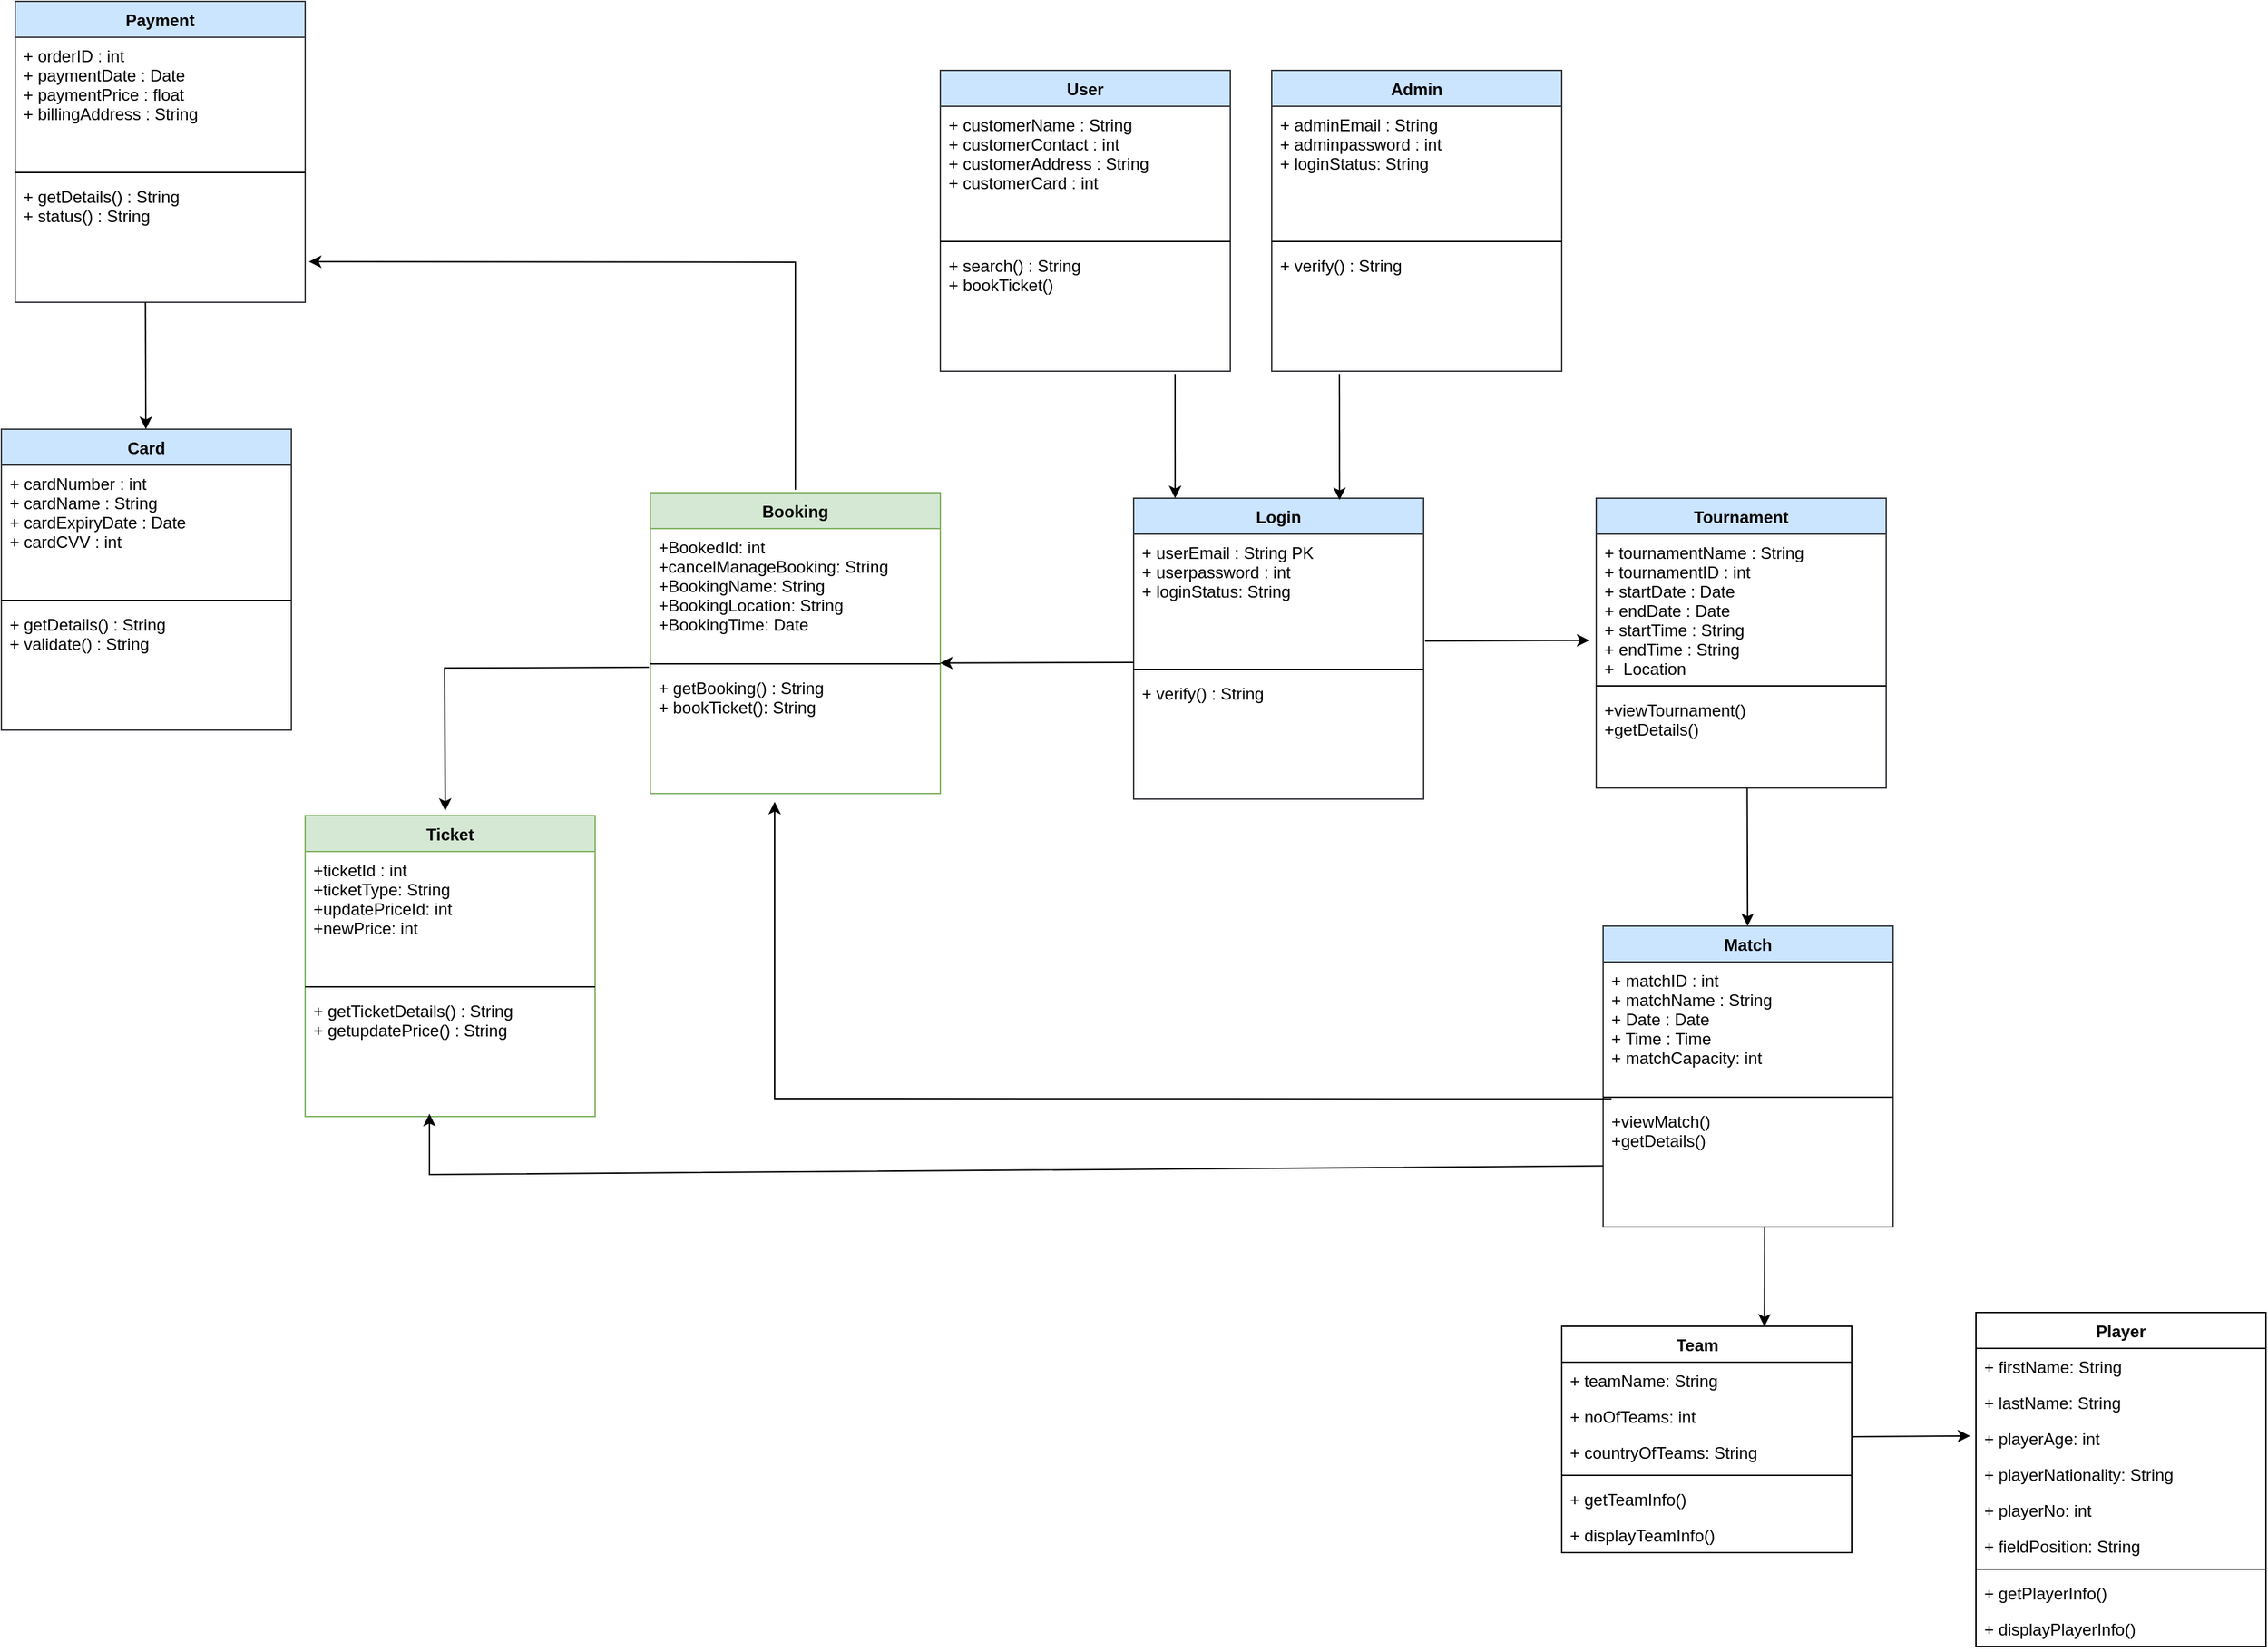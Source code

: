 <mxfile version="16.5.1" type="device"><diagram id="3vQWCCMsdnznFAsSoAzz" name="Page-1"><mxGraphModel dx="2237" dy="2495" grid="1" gridSize="10" guides="1" tooltips="1" connect="0" arrows="1" fold="1" page="1" pageScale="1" pageWidth="850" pageHeight="1100" math="0" shadow="0"><root><mxCell id="0"/><mxCell id="1" parent="0"/><mxCell id="2He61HrRKC17P1RRRX-F-1" value="Tournament" style="swimlane;fontStyle=1;align=center;verticalAlign=top;childLayout=stackLayout;horizontal=1;startSize=26;horizontalStack=0;resizeParent=1;resizeParentMax=0;resizeLast=0;collapsible=1;marginBottom=0;fillColor=#cce5ff;strokeColor=#36393d;" parent="1" vertex="1"><mxGeometry x="1915" y="280" width="210" height="210" as="geometry"><mxRectangle x="80" y="80" width="90" height="26" as="alternateBounds"/></mxGeometry></mxCell><mxCell id="2He61HrRKC17P1RRRX-F-2" value="+ tournamentName : String&#10;+ tournamentID : int &#10;+ startDate : Date&#10;+ endDate : Date&#10;+ startTime : String&#10;+ endTime : String&#10;+  Location" style="text;strokeColor=none;fillColor=none;align=left;verticalAlign=top;spacingLeft=4;spacingRight=4;overflow=hidden;rotatable=0;points=[[0,0.5],[1,0.5]];portConstraint=eastwest;" parent="2He61HrRKC17P1RRRX-F-1" vertex="1"><mxGeometry y="26" width="210" height="106" as="geometry"/></mxCell><mxCell id="2He61HrRKC17P1RRRX-F-3" value="" style="line;strokeWidth=1;fillColor=none;align=left;verticalAlign=middle;spacingTop=-1;spacingLeft=3;spacingRight=3;rotatable=0;labelPosition=right;points=[];portConstraint=eastwest;" parent="2He61HrRKC17P1RRRX-F-1" vertex="1"><mxGeometry y="132" width="210" height="8" as="geometry"/></mxCell><mxCell id="2He61HrRKC17P1RRRX-F-4" value="+viewTournament()&#10;+getDetails()" style="text;strokeColor=none;fillColor=none;align=left;verticalAlign=top;spacingLeft=4;spacingRight=4;overflow=hidden;rotatable=0;points=[[0,0.5],[1,0.5]];portConstraint=eastwest;" parent="2He61HrRKC17P1RRRX-F-1" vertex="1"><mxGeometry y="140" width="210" height="70" as="geometry"/></mxCell><mxCell id="2He61HrRKC17P1RRRX-F-8" value="Payment" style="swimlane;fontStyle=1;align=center;verticalAlign=top;childLayout=stackLayout;horizontal=1;startSize=26;horizontalStack=0;resizeParent=1;resizeParentMax=0;resizeLast=0;collapsible=1;marginBottom=0;fillColor=#cce5ff;strokeColor=#36393d;" parent="1" vertex="1"><mxGeometry x="770" y="-80" width="210" height="218" as="geometry"><mxRectangle x="80" y="80" width="90" height="26" as="alternateBounds"/></mxGeometry></mxCell><mxCell id="2He61HrRKC17P1RRRX-F-9" value="+ orderID : int&#10;+ paymentDate : Date&#10;+ paymentPrice : float&#10;+ billingAddress : String" style="text;strokeColor=none;fillColor=none;align=left;verticalAlign=top;spacingLeft=4;spacingRight=4;overflow=hidden;rotatable=0;points=[[0,0.5],[1,0.5]];portConstraint=eastwest;" parent="2He61HrRKC17P1RRRX-F-8" vertex="1"><mxGeometry y="26" width="210" height="94" as="geometry"/></mxCell><mxCell id="2He61HrRKC17P1RRRX-F-10" value="" style="line;strokeWidth=1;fillColor=none;align=left;verticalAlign=middle;spacingTop=-1;spacingLeft=3;spacingRight=3;rotatable=0;labelPosition=right;points=[];portConstraint=eastwest;" parent="2He61HrRKC17P1RRRX-F-8" vertex="1"><mxGeometry y="120" width="210" height="8" as="geometry"/></mxCell><mxCell id="2He61HrRKC17P1RRRX-F-11" value="+ getDetails() : String&#10;+ status() : String" style="text;strokeColor=none;fillColor=none;align=left;verticalAlign=top;spacingLeft=4;spacingRight=4;overflow=hidden;rotatable=0;points=[[0,0.5],[1,0.5]];portConstraint=eastwest;" parent="2He61HrRKC17P1RRRX-F-8" vertex="1"><mxGeometry y="128" width="210" height="90" as="geometry"/></mxCell><mxCell id="2He61HrRKC17P1RRRX-F-12" value="Card" style="swimlane;fontStyle=1;align=center;verticalAlign=top;childLayout=stackLayout;horizontal=1;startSize=26;horizontalStack=0;resizeParent=1;resizeParentMax=0;resizeLast=0;collapsible=1;marginBottom=0;fillColor=#cce5ff;strokeColor=#36393d;" parent="1" vertex="1"><mxGeometry x="760" y="230" width="210" height="218" as="geometry"><mxRectangle x="80" y="80" width="90" height="26" as="alternateBounds"/></mxGeometry></mxCell><mxCell id="2He61HrRKC17P1RRRX-F-13" value="+ cardNumber : int&#10;+ cardName : String&#10;+ cardExpiryDate : Date&#10;+ cardCVV : int" style="text;strokeColor=none;fillColor=none;align=left;verticalAlign=top;spacingLeft=4;spacingRight=4;overflow=hidden;rotatable=0;points=[[0,0.5],[1,0.5]];portConstraint=eastwest;" parent="2He61HrRKC17P1RRRX-F-12" vertex="1"><mxGeometry y="26" width="210" height="94" as="geometry"/></mxCell><mxCell id="2He61HrRKC17P1RRRX-F-14" value="" style="line;strokeWidth=1;fillColor=none;align=left;verticalAlign=middle;spacingTop=-1;spacingLeft=3;spacingRight=3;rotatable=0;labelPosition=right;points=[];portConstraint=eastwest;" parent="2He61HrRKC17P1RRRX-F-12" vertex="1"><mxGeometry y="120" width="210" height="8" as="geometry"/></mxCell><mxCell id="2He61HrRKC17P1RRRX-F-15" value="+ getDetails() : String&#10;+ validate() : String" style="text;strokeColor=none;fillColor=none;align=left;verticalAlign=top;spacingLeft=4;spacingRight=4;overflow=hidden;rotatable=0;points=[[0,0.5],[1,0.5]];portConstraint=eastwest;" parent="2He61HrRKC17P1RRRX-F-12" vertex="1"><mxGeometry y="128" width="210" height="90" as="geometry"/></mxCell><mxCell id="2He61HrRKC17P1RRRX-F-16" value="User" style="swimlane;fontStyle=1;align=center;verticalAlign=top;childLayout=stackLayout;horizontal=1;startSize=26;horizontalStack=0;resizeParent=1;resizeParentMax=0;resizeLast=0;collapsible=1;marginBottom=0;fillColor=#cce5ff;strokeColor=#36393d;" parent="1" vertex="1"><mxGeometry x="1440" y="-30" width="210" height="218" as="geometry"><mxRectangle x="80" y="80" width="90" height="26" as="alternateBounds"/></mxGeometry></mxCell><mxCell id="2He61HrRKC17P1RRRX-F-17" value="+ customerName : String&#10;+ customerContact : int &#10;+ customerAddress : String&#10;+ customerCard : int" style="text;strokeColor=none;fillColor=none;align=left;verticalAlign=top;spacingLeft=4;spacingRight=4;overflow=hidden;rotatable=0;points=[[0,0.5],[1,0.5]];portConstraint=eastwest;" parent="2He61HrRKC17P1RRRX-F-16" vertex="1"><mxGeometry y="26" width="210" height="94" as="geometry"/></mxCell><mxCell id="2He61HrRKC17P1RRRX-F-18" value="" style="line;strokeWidth=1;fillColor=none;align=left;verticalAlign=middle;spacingTop=-1;spacingLeft=3;spacingRight=3;rotatable=0;labelPosition=right;points=[];portConstraint=eastwest;" parent="2He61HrRKC17P1RRRX-F-16" vertex="1"><mxGeometry y="120" width="210" height="8" as="geometry"/></mxCell><mxCell id="2He61HrRKC17P1RRRX-F-19" value="+ search() : String&#10;+ bookTicket()" style="text;strokeColor=none;fillColor=none;align=left;verticalAlign=top;spacingLeft=4;spacingRight=4;overflow=hidden;rotatable=0;points=[[0,0.5],[1,0.5]];portConstraint=eastwest;" parent="2He61HrRKC17P1RRRX-F-16" vertex="1"><mxGeometry y="128" width="210" height="90" as="geometry"/></mxCell><mxCell id="2He61HrRKC17P1RRRX-F-20" value="Login" style="swimlane;fontStyle=1;align=center;verticalAlign=top;childLayout=stackLayout;horizontal=1;startSize=26;horizontalStack=0;resizeParent=1;resizeParentMax=0;resizeLast=0;collapsible=1;marginBottom=0;fillColor=#cce5ff;strokeColor=#36393d;" parent="1" vertex="1"><mxGeometry x="1580" y="280" width="210" height="218" as="geometry"><mxRectangle x="80" y="80" width="90" height="26" as="alternateBounds"/></mxGeometry></mxCell><mxCell id="2He61HrRKC17P1RRRX-F-21" value="+ userEmail : String PK&#10;+ userpassword : int &#10;+ loginStatus: String&#10;" style="text;strokeColor=none;fillColor=none;align=left;verticalAlign=top;spacingLeft=4;spacingRight=4;overflow=hidden;rotatable=0;points=[[0,0.5],[1,0.5]];portConstraint=eastwest;" parent="2He61HrRKC17P1RRRX-F-20" vertex="1"><mxGeometry y="26" width="210" height="94" as="geometry"/></mxCell><mxCell id="2He61HrRKC17P1RRRX-F-22" value="" style="line;strokeWidth=1;fillColor=none;align=left;verticalAlign=middle;spacingTop=-1;spacingLeft=3;spacingRight=3;rotatable=0;labelPosition=right;points=[];portConstraint=eastwest;" parent="2He61HrRKC17P1RRRX-F-20" vertex="1"><mxGeometry y="120" width="210" height="8" as="geometry"/></mxCell><mxCell id="2He61HrRKC17P1RRRX-F-23" value="+ verify() : String&#10;" style="text;strokeColor=none;fillColor=none;align=left;verticalAlign=top;spacingLeft=4;spacingRight=4;overflow=hidden;rotatable=0;points=[[0,0.5],[1,0.5]];portConstraint=eastwest;" parent="2He61HrRKC17P1RRRX-F-20" vertex="1"><mxGeometry y="128" width="210" height="90" as="geometry"/></mxCell><mxCell id="2He61HrRKC17P1RRRX-F-24" value="Admin" style="swimlane;fontStyle=1;align=center;verticalAlign=top;childLayout=stackLayout;horizontal=1;startSize=26;horizontalStack=0;resizeParent=1;resizeParentMax=0;resizeLast=0;collapsible=1;marginBottom=0;fillColor=#cce5ff;strokeColor=#36393d;" parent="1" vertex="1"><mxGeometry x="1680" y="-30" width="210" height="218" as="geometry"><mxRectangle x="80" y="80" width="90" height="26" as="alternateBounds"/></mxGeometry></mxCell><mxCell id="2He61HrRKC17P1RRRX-F-25" value="+ adminEmail : String&#10;+ adminpassword : int &#10;+ loginStatus: String&#10;" style="text;strokeColor=none;fillColor=none;align=left;verticalAlign=top;spacingLeft=4;spacingRight=4;overflow=hidden;rotatable=0;points=[[0,0.5],[1,0.5]];portConstraint=eastwest;" parent="2He61HrRKC17P1RRRX-F-24" vertex="1"><mxGeometry y="26" width="210" height="94" as="geometry"/></mxCell><mxCell id="2He61HrRKC17P1RRRX-F-26" value="" style="line;strokeWidth=1;fillColor=none;align=left;verticalAlign=middle;spacingTop=-1;spacingLeft=3;spacingRight=3;rotatable=0;labelPosition=right;points=[];portConstraint=eastwest;" parent="2He61HrRKC17P1RRRX-F-24" vertex="1"><mxGeometry y="120" width="210" height="8" as="geometry"/></mxCell><mxCell id="2He61HrRKC17P1RRRX-F-27" value="+ verify() : String &#10;" style="text;strokeColor=none;fillColor=none;align=left;verticalAlign=top;spacingLeft=4;spacingRight=4;overflow=hidden;rotatable=0;points=[[0,0.5],[1,0.5]];portConstraint=eastwest;" parent="2He61HrRKC17P1RRRX-F-24" vertex="1"><mxGeometry y="128" width="210" height="90" as="geometry"/></mxCell><mxCell id="BkMYq1b999UjwdwLUqjT-1" value="Match" style="swimlane;fontStyle=1;align=center;verticalAlign=top;childLayout=stackLayout;horizontal=1;startSize=26;horizontalStack=0;resizeParent=1;resizeParentMax=0;resizeLast=0;collapsible=1;marginBottom=0;fillColor=#cce5ff;strokeColor=#36393d;" parent="1" vertex="1"><mxGeometry x="1920" y="590" width="210" height="218" as="geometry"><mxRectangle x="80" y="80" width="90" height="26" as="alternateBounds"/></mxGeometry></mxCell><mxCell id="BkMYq1b999UjwdwLUqjT-2" value="+ matchID : int&#10;+ matchName : String&#10;+ Date : Date&#10;+ Time : Time&#10;+ matchCapacity: int" style="text;strokeColor=none;fillColor=none;align=left;verticalAlign=top;spacingLeft=4;spacingRight=4;overflow=hidden;rotatable=0;points=[[0,0.5],[1,0.5]];portConstraint=eastwest;" parent="BkMYq1b999UjwdwLUqjT-1" vertex="1"><mxGeometry y="26" width="210" height="94" as="geometry"/></mxCell><mxCell id="BkMYq1b999UjwdwLUqjT-3" value="" style="line;strokeWidth=1;fillColor=none;align=left;verticalAlign=middle;spacingTop=-1;spacingLeft=3;spacingRight=3;rotatable=0;labelPosition=right;points=[];portConstraint=eastwest;" parent="BkMYq1b999UjwdwLUqjT-1" vertex="1"><mxGeometry y="120" width="210" height="8" as="geometry"/></mxCell><mxCell id="BkMYq1b999UjwdwLUqjT-4" value="+viewMatch()&#10;+getDetails()" style="text;strokeColor=none;fillColor=none;align=left;verticalAlign=top;spacingLeft=4;spacingRight=4;overflow=hidden;rotatable=0;points=[[0,0.5],[1,0.5]];portConstraint=eastwest;" parent="BkMYq1b999UjwdwLUqjT-1" vertex="1"><mxGeometry y="128" width="210" height="90" as="geometry"/></mxCell><mxCell id="DRUSvfGEoB0nMEpfRxhF-1" value="Team    " style="swimlane;fontStyle=1;align=center;verticalAlign=top;childLayout=stackLayout;horizontal=1;startSize=26;horizontalStack=0;resizeParent=1;resizeParentMax=0;resizeLast=0;collapsible=1;marginBottom=0;" parent="1" vertex="1"><mxGeometry x="1890" y="880" width="210" height="164" as="geometry"/></mxCell><mxCell id="DRUSvfGEoB0nMEpfRxhF-2" value="+ teamName: String" style="text;strokeColor=none;fillColor=none;align=left;verticalAlign=top;spacingLeft=4;spacingRight=4;overflow=hidden;rotatable=0;points=[[0,0.5],[1,0.5]];portConstraint=eastwest;" parent="DRUSvfGEoB0nMEpfRxhF-1" vertex="1"><mxGeometry y="26" width="210" height="26" as="geometry"/></mxCell><mxCell id="DRUSvfGEoB0nMEpfRxhF-3" value="+ noOfTeams: int" style="text;strokeColor=none;fillColor=none;align=left;verticalAlign=top;spacingLeft=4;spacingRight=4;overflow=hidden;rotatable=0;points=[[0,0.5],[1,0.5]];portConstraint=eastwest;" parent="DRUSvfGEoB0nMEpfRxhF-1" vertex="1"><mxGeometry y="52" width="210" height="26" as="geometry"/></mxCell><mxCell id="DRUSvfGEoB0nMEpfRxhF-4" value="+ countryOfTeams: String" style="text;strokeColor=none;fillColor=none;align=left;verticalAlign=top;spacingLeft=4;spacingRight=4;overflow=hidden;rotatable=0;points=[[0,0.5],[1,0.5]];portConstraint=eastwest;" parent="DRUSvfGEoB0nMEpfRxhF-1" vertex="1"><mxGeometry y="78" width="210" height="26" as="geometry"/></mxCell><mxCell id="DRUSvfGEoB0nMEpfRxhF-5" value="" style="line;strokeWidth=1;fillColor=none;align=left;verticalAlign=middle;spacingTop=-1;spacingLeft=3;spacingRight=3;rotatable=0;labelPosition=right;points=[];portConstraint=eastwest;" parent="DRUSvfGEoB0nMEpfRxhF-1" vertex="1"><mxGeometry y="104" width="210" height="8" as="geometry"/></mxCell><mxCell id="DRUSvfGEoB0nMEpfRxhF-6" value="+ getTeamInfo()" style="text;strokeColor=none;fillColor=none;align=left;verticalAlign=top;spacingLeft=4;spacingRight=4;overflow=hidden;rotatable=0;points=[[0,0.5],[1,0.5]];portConstraint=eastwest;" parent="DRUSvfGEoB0nMEpfRxhF-1" vertex="1"><mxGeometry y="112" width="210" height="26" as="geometry"/></mxCell><mxCell id="DRUSvfGEoB0nMEpfRxhF-7" value="+ displayTeamInfo()" style="text;strokeColor=none;fillColor=none;align=left;verticalAlign=top;spacingLeft=4;spacingRight=4;overflow=hidden;rotatable=0;points=[[0,0.5],[1,0.5]];portConstraint=eastwest;" parent="DRUSvfGEoB0nMEpfRxhF-1" vertex="1"><mxGeometry y="138" width="210" height="26" as="geometry"/></mxCell><mxCell id="DRUSvfGEoB0nMEpfRxhF-8" value="Player" style="swimlane;fontStyle=1;align=center;verticalAlign=top;childLayout=stackLayout;horizontal=1;startSize=26;horizontalStack=0;resizeParent=1;resizeParentMax=0;resizeLast=0;collapsible=1;marginBottom=0;" parent="1" vertex="1"><mxGeometry x="2190" y="870" width="210" height="242" as="geometry"/></mxCell><mxCell id="DRUSvfGEoB0nMEpfRxhF-9" value="+ firstName: String" style="text;strokeColor=none;fillColor=none;align=left;verticalAlign=top;spacingLeft=4;spacingRight=4;overflow=hidden;rotatable=0;points=[[0,0.5],[1,0.5]];portConstraint=eastwest;" parent="DRUSvfGEoB0nMEpfRxhF-8" vertex="1"><mxGeometry y="26" width="210" height="26" as="geometry"/></mxCell><mxCell id="DRUSvfGEoB0nMEpfRxhF-10" value="+ lastName: String" style="text;strokeColor=none;fillColor=none;align=left;verticalAlign=top;spacingLeft=4;spacingRight=4;overflow=hidden;rotatable=0;points=[[0,0.5],[1,0.5]];portConstraint=eastwest;" parent="DRUSvfGEoB0nMEpfRxhF-8" vertex="1"><mxGeometry y="52" width="210" height="26" as="geometry"/></mxCell><mxCell id="DRUSvfGEoB0nMEpfRxhF-11" value="+ playerAge: int" style="text;strokeColor=none;fillColor=none;align=left;verticalAlign=top;spacingLeft=4;spacingRight=4;overflow=hidden;rotatable=0;points=[[0,0.5],[1,0.5]];portConstraint=eastwest;" parent="DRUSvfGEoB0nMEpfRxhF-8" vertex="1"><mxGeometry y="78" width="210" height="26" as="geometry"/></mxCell><mxCell id="DRUSvfGEoB0nMEpfRxhF-12" value="+ playerNationality: String" style="text;strokeColor=none;fillColor=none;align=left;verticalAlign=top;spacingLeft=4;spacingRight=4;overflow=hidden;rotatable=0;points=[[0,0.5],[1,0.5]];portConstraint=eastwest;" parent="DRUSvfGEoB0nMEpfRxhF-8" vertex="1"><mxGeometry y="104" width="210" height="26" as="geometry"/></mxCell><mxCell id="DRUSvfGEoB0nMEpfRxhF-13" value="+ playerNo: int" style="text;strokeColor=none;fillColor=none;align=left;verticalAlign=top;spacingLeft=4;spacingRight=4;overflow=hidden;rotatable=0;points=[[0,0.5],[1,0.5]];portConstraint=eastwest;" parent="DRUSvfGEoB0nMEpfRxhF-8" vertex="1"><mxGeometry y="130" width="210" height="26" as="geometry"/></mxCell><mxCell id="DRUSvfGEoB0nMEpfRxhF-14" value="+ fieldPosition: String" style="text;strokeColor=none;fillColor=none;align=left;verticalAlign=top;spacingLeft=4;spacingRight=4;overflow=hidden;rotatable=0;points=[[0,0.5],[1,0.5]];portConstraint=eastwest;" parent="DRUSvfGEoB0nMEpfRxhF-8" vertex="1"><mxGeometry y="156" width="210" height="26" as="geometry"/></mxCell><mxCell id="DRUSvfGEoB0nMEpfRxhF-15" value="" style="line;strokeWidth=1;fillColor=none;align=left;verticalAlign=middle;spacingTop=-1;spacingLeft=3;spacingRight=3;rotatable=0;labelPosition=right;points=[];portConstraint=eastwest;" parent="DRUSvfGEoB0nMEpfRxhF-8" vertex="1"><mxGeometry y="182" width="210" height="8" as="geometry"/></mxCell><mxCell id="DRUSvfGEoB0nMEpfRxhF-16" value="+ getPlayerInfo()" style="text;strokeColor=none;fillColor=none;align=left;verticalAlign=top;spacingLeft=4;spacingRight=4;overflow=hidden;rotatable=0;points=[[0,0.5],[1,0.5]];portConstraint=eastwest;" parent="DRUSvfGEoB0nMEpfRxhF-8" vertex="1"><mxGeometry y="190" width="210" height="26" as="geometry"/></mxCell><mxCell id="DRUSvfGEoB0nMEpfRxhF-17" value="+ displayPlayerInfo()" style="text;strokeColor=none;fillColor=none;align=left;verticalAlign=top;spacingLeft=4;spacingRight=4;overflow=hidden;rotatable=0;points=[[0,0.5],[1,0.5]];portConstraint=eastwest;" parent="DRUSvfGEoB0nMEpfRxhF-8" vertex="1"><mxGeometry y="216" width="210" height="26" as="geometry"/></mxCell><mxCell id="UNvpTDkAvXKIMe2fOX3K-2" value="" style="endArrow=classic;html=1;rounded=0;exitX=-0.027;exitY=0.733;exitDx=0;exitDy=0;exitPerimeter=0;entryX=-0.02;entryY=0.441;entryDx=0;entryDy=0;entryPerimeter=0;" edge="1" parent="DRUSvfGEoB0nMEpfRxhF-8" target="DRUSvfGEoB0nMEpfRxhF-11"><mxGeometry width="50" height="50" relative="1" as="geometry"><mxPoint x="-90.0" y="90" as="sourcePoint"/><mxPoint x="113.15" y="262.15" as="targetPoint"/></mxGeometry></mxCell><mxCell id="DYztdvusBkygnYB6IpJt-1" value="Booking" style="swimlane;fontStyle=1;align=center;verticalAlign=top;childLayout=stackLayout;horizontal=1;startSize=26;horizontalStack=0;resizeParent=1;resizeParentMax=0;resizeLast=0;collapsible=1;marginBottom=0;fillColor=#d5e8d4;strokeColor=#82b366;" parent="1" vertex="1"><mxGeometry x="1230" y="276" width="210" height="218" as="geometry"><mxRectangle x="80" y="80" width="90" height="26" as="alternateBounds"/></mxGeometry></mxCell><mxCell id="DYztdvusBkygnYB6IpJt-2" value="+BookedId: int&#10;+cancelManageBooking: String&#10;+BookingName: String&#10;+BookingLocation: String&#10;+BookingTime: Date&#10;" style="text;strokeColor=none;fillColor=none;align=left;verticalAlign=top;spacingLeft=4;spacingRight=4;overflow=hidden;rotatable=0;points=[[0,0.5],[1,0.5]];portConstraint=eastwest;" parent="DYztdvusBkygnYB6IpJt-1" vertex="1"><mxGeometry y="26" width="210" height="94" as="geometry"/></mxCell><mxCell id="DYztdvusBkygnYB6IpJt-3" value="" style="line;strokeWidth=1;fillColor=none;align=left;verticalAlign=middle;spacingTop=-1;spacingLeft=3;spacingRight=3;rotatable=0;labelPosition=right;points=[];portConstraint=eastwest;" parent="DYztdvusBkygnYB6IpJt-1" vertex="1"><mxGeometry y="120" width="210" height="8" as="geometry"/></mxCell><mxCell id="DYztdvusBkygnYB6IpJt-4" value="+ getBooking() : String&#10;+ bookTicket(): String" style="text;strokeColor=none;fillColor=none;align=left;verticalAlign=top;spacingLeft=4;spacingRight=4;overflow=hidden;rotatable=0;points=[[0,0.5],[1,0.5]];portConstraint=eastwest;fontColor=#000000;" parent="DYztdvusBkygnYB6IpJt-1" vertex="1"><mxGeometry y="128" width="210" height="90" as="geometry"/></mxCell><mxCell id="DYztdvusBkygnYB6IpJt-5" value="Ticket" style="swimlane;fontStyle=1;align=center;verticalAlign=top;childLayout=stackLayout;horizontal=1;startSize=26;horizontalStack=0;resizeParent=1;resizeParentMax=0;resizeLast=0;collapsible=1;marginBottom=0;fillColor=#d5e8d4;strokeColor=#82b366;" parent="1" vertex="1"><mxGeometry x="980" y="510" width="210" height="218" as="geometry"><mxRectangle x="80" y="80" width="90" height="26" as="alternateBounds"/></mxGeometry></mxCell><mxCell id="DYztdvusBkygnYB6IpJt-6" value="+ticketId : int&#10;+ticketType: String&#10;+updatePriceId: int &#10;+newPrice: int&#10;" style="text;strokeColor=none;fillColor=none;align=left;verticalAlign=top;spacingLeft=4;spacingRight=4;overflow=hidden;rotatable=0;points=[[0,0.5],[1,0.5]];portConstraint=eastwest;" parent="DYztdvusBkygnYB6IpJt-5" vertex="1"><mxGeometry y="26" width="210" height="94" as="geometry"/></mxCell><mxCell id="DYztdvusBkygnYB6IpJt-7" value="" style="line;strokeWidth=1;fillColor=none;align=left;verticalAlign=middle;spacingTop=-1;spacingLeft=3;spacingRight=3;rotatable=0;labelPosition=right;points=[];portConstraint=eastwest;" parent="DYztdvusBkygnYB6IpJt-5" vertex="1"><mxGeometry y="120" width="210" height="8" as="geometry"/></mxCell><mxCell id="DYztdvusBkygnYB6IpJt-8" value="+ getTicketDetails() : String&#10;+ getupdatePrice() : String&#10;" style="text;strokeColor=none;fillColor=none;align=left;verticalAlign=top;spacingLeft=4;spacingRight=4;overflow=hidden;rotatable=0;points=[[0,0.5],[1,0.5]];portConstraint=eastwest;fontColor=#000000;" parent="DYztdvusBkygnYB6IpJt-5" vertex="1"><mxGeometry y="128" width="210" height="90" as="geometry"/></mxCell><mxCell id="j8oSQg7GHdmfsBWfz3uf-9" value="" style="endArrow=classic;html=1;rounded=0;exitX=0.557;exitY=1.004;exitDx=0;exitDy=0;exitPerimeter=0;entryX=0.699;entryY=0.001;entryDx=0;entryDy=0;entryPerimeter=0;" parent="1" source="BkMYq1b999UjwdwLUqjT-4" target="DRUSvfGEoB0nMEpfRxhF-1" edge="1"><mxGeometry width="50" height="50" relative="1" as="geometry"><mxPoint x="1656.85" y="990" as="sourcePoint"/><mxPoint x="1420.0" y="1136.15" as="targetPoint"/></mxGeometry></mxCell><mxCell id="j8oSQg7GHdmfsBWfz3uf-12" value="" style="endArrow=classic;html=1;rounded=0;entryX=0.71;entryY=0.006;entryDx=0;entryDy=0;entryPerimeter=0;" parent="1" target="2He61HrRKC17P1RRRX-F-20" edge="1"><mxGeometry width="50" height="50" relative="1" as="geometry"><mxPoint x="1729" y="190" as="sourcePoint"/><mxPoint x="1928.96" y="537.48" as="targetPoint"/></mxGeometry></mxCell><mxCell id="j8oSQg7GHdmfsBWfz3uf-13" value="" style="endArrow=classic;html=1;rounded=0;entryX=0.143;entryY=0;entryDx=0;entryDy=0;entryPerimeter=0;" parent="1" target="2He61HrRKC17P1RRRX-F-20" edge="1"><mxGeometry width="50" height="50" relative="1" as="geometry"><mxPoint x="1610" y="190" as="sourcePoint"/><mxPoint x="1577.7" y="280" as="targetPoint"/></mxGeometry></mxCell><mxCell id="UNvpTDkAvXKIMe2fOX3K-3" value="" style="endArrow=classic;html=1;rounded=0;exitX=-0.001;exitY=0.59;exitDx=0;exitDy=0;exitPerimeter=0;" edge="1" parent="1" target="BkMYq1b999UjwdwLUqjT-1"><mxGeometry width="50" height="50" relative="1" as="geometry"><mxPoint x="2024.29" y="490" as="sourcePoint"/><mxPoint x="2024.5" y="570" as="targetPoint"/></mxGeometry></mxCell><mxCell id="UNvpTDkAvXKIMe2fOX3K-4" value="" style="endArrow=classic;html=1;rounded=0;exitX=0.029;exitY=-0.03;exitDx=0;exitDy=0;exitPerimeter=0;" edge="1" parent="1" source="BkMYq1b999UjwdwLUqjT-4"><mxGeometry width="50" height="50" relative="1" as="geometry"><mxPoint x="1594.48" y="202.68" as="sourcePoint"/><mxPoint x="1320" y="500" as="targetPoint"/><Array as="points"><mxPoint x="1320" y="715"/></Array></mxGeometry></mxCell><mxCell id="UNvpTDkAvXKIMe2fOX3K-5" value="" style="endArrow=classic;html=1;rounded=0;entryX=0.483;entryY=-0.016;entryDx=0;entryDy=0;entryPerimeter=0;exitX=-0.005;exitY=-0.016;exitDx=0;exitDy=0;exitPerimeter=0;" edge="1" parent="1" source="DYztdvusBkygnYB6IpJt-4" target="DYztdvusBkygnYB6IpJt-5"><mxGeometry width="50" height="50" relative="1" as="geometry"><mxPoint x="1081" y="360" as="sourcePoint"/><mxPoint x="1620.03" y="290" as="targetPoint"/><Array as="points"><mxPoint x="1081" y="403"/></Array></mxGeometry></mxCell><mxCell id="UNvpTDkAvXKIMe2fOX3K-6" value="" style="endArrow=classic;html=1;rounded=0;" edge="1" parent="1" source="BkMYq1b999UjwdwLUqjT-4"><mxGeometry width="50" height="50" relative="1" as="geometry"><mxPoint x="1676.09" y="941.3" as="sourcePoint"/><mxPoint x="1070.0" y="726" as="targetPoint"/><Array as="points"><mxPoint x="1070" y="770"/></Array></mxGeometry></mxCell><mxCell id="UNvpTDkAvXKIMe2fOX3K-9" value="" style="endArrow=classic;html=1;rounded=0;entryX=1.013;entryY=0.673;entryDx=0;entryDy=0;entryPerimeter=0;exitX=0.5;exitY=-0.01;exitDx=0;exitDy=0;exitPerimeter=0;" edge="1" parent="1" source="DYztdvusBkygnYB6IpJt-1" target="2He61HrRKC17P1RRRX-F-11"><mxGeometry width="50" height="50" relative="1" as="geometry"><mxPoint x="1267.95" y="110.0" as="sourcePoint"/><mxPoint x="1120.43" y="213.952" as="targetPoint"/><Array as="points"><mxPoint x="1335" y="109"/></Array></mxGeometry></mxCell><mxCell id="UNvpTDkAvXKIMe2fOX3K-10" value="" style="endArrow=classic;html=1;rounded=0;" edge="1" parent="1" target="2He61HrRKC17P1RRRX-F-12"><mxGeometry width="50" height="50" relative="1" as="geometry"><mxPoint x="864.29" y="138" as="sourcePoint"/><mxPoint x="864.32" y="228" as="targetPoint"/></mxGeometry></mxCell><mxCell id="UNvpTDkAvXKIMe2fOX3K-11" value="" style="endArrow=classic;html=1;rounded=0;entryX=0.999;entryY=-0.051;entryDx=0;entryDy=0;entryPerimeter=0;" edge="1" parent="1" target="DYztdvusBkygnYB6IpJt-4"><mxGeometry width="50" height="50" relative="1" as="geometry"><mxPoint x="1580" y="399" as="sourcePoint"/><mxPoint x="1739.1" y="291.308" as="targetPoint"/></mxGeometry></mxCell><mxCell id="UNvpTDkAvXKIMe2fOX3K-13" value="" style="endArrow=classic;html=1;rounded=0;exitX=1.005;exitY=0.824;exitDx=0;exitDy=0;exitPerimeter=0;" edge="1" parent="1" source="2He61HrRKC17P1RRRX-F-21"><mxGeometry width="50" height="50" relative="1" as="geometry"><mxPoint x="1915" y="380" as="sourcePoint"/><mxPoint x="1910" y="383" as="targetPoint"/></mxGeometry></mxCell></root></mxGraphModel></diagram></mxfile>